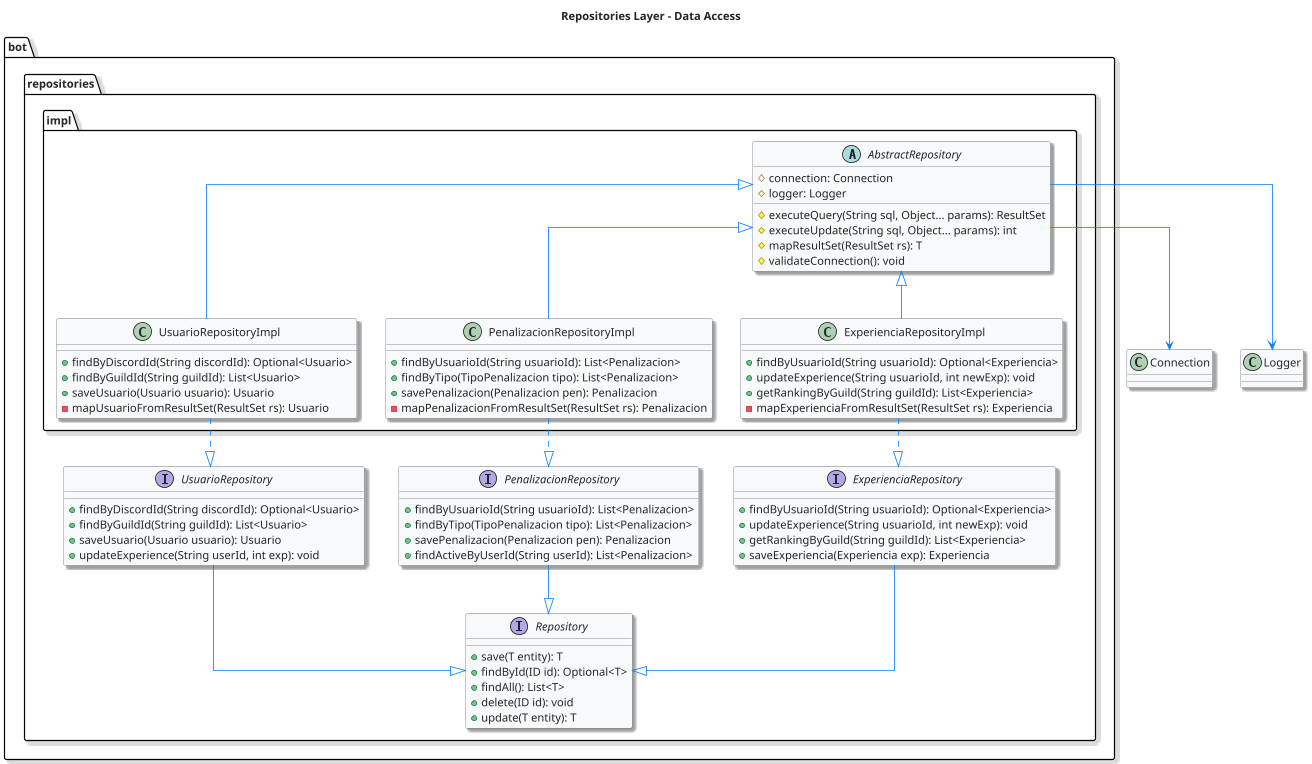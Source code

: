 @startuml Repositories_Layer
scale 0.8
skinparam backgroundColor white
skinparam classBackgroundColor #f8f9fa
skinparam classBorderColor #6c757d
skinparam classFontColor #212529
skinparam interfaceFontColor #212529
skinparam interfaceBackgroundColor #ffe8e8
skinparam abstractBackgroundColor #fff3cd
skinparam noteFontColor #212529
skinparam packageTitleColor #495057
skinparam packageTitleFontColor #495057
skinparam defaultFontColor #212529
skinparam ArrowColor #007bff
skinparam shadowing true
skinparam linetype ortho

title Repositories Layer - Data Access

' Clases externas
class Connection
class Logger

package bot.repositories {
  interface Repository {
    +save(T entity): T
    +findById(ID id): Optional<T>
    +findAll(): List<T>
    +delete(ID id): void
    +update(T entity): T
  }
  
  interface UsuarioRepository {
    +findByDiscordId(String discordId): Optional<Usuario>
    +findByGuildId(String guildId): List<Usuario>
    +saveUsuario(Usuario usuario): Usuario
    +updateExperience(String userId, int exp): void
  }
  
  interface PenalizacionRepository {
    +findByUsuarioId(String usuarioId): List<Penalizacion>
    +findByTipo(TipoPenalizacion tipo): List<Penalizacion>
    +savePenalizacion(Penalizacion pen): Penalizacion
    +findActiveByUserId(String userId): List<Penalizacion>
  }
  
  interface ExperienciaRepository {
    +findByUsuarioId(String usuarioId): Optional<Experiencia>
    +updateExperience(String usuarioId, int newExp): void
    +getRankingByGuild(String guildId): List<Experiencia>
    +saveExperiencia(Experiencia exp): Experiencia
  }
}

package bot.repositories.impl {
  abstract class AbstractRepository {
    #connection: Connection
    #logger: Logger
    #executeQuery(String sql, Object... params): ResultSet
    #executeUpdate(String sql, Object... params): int
    #mapResultSet(ResultSet rs): T
    #validateConnection(): void
  }
  
  class UsuarioRepositoryImpl {
    +findByDiscordId(String discordId): Optional<Usuario>
    +findByGuildId(String guildId): List<Usuario>
    +saveUsuario(Usuario usuario): Usuario
    -mapUsuarioFromResultSet(ResultSet rs): Usuario
  }
  
  class PenalizacionRepositoryImpl {
    +findByUsuarioId(String usuarioId): List<Penalizacion>
    +findByTipo(TipoPenalizacion tipo): List<Penalizacion>
    +savePenalizacion(Penalizacion pen): Penalizacion
    -mapPenalizacionFromResultSet(ResultSet rs): Penalizacion
  }
  
  class ExperienciaRepositoryImpl {
    +findByUsuarioId(String usuarioId): Optional<Experiencia>
    +updateExperience(String usuarioId, int newExp): void
    +getRankingByGuild(String guildId): List<Experiencia>
    -mapExperienciaFromResultSet(ResultSet rs): Experiencia
  }
}

' Relaciones de herencia/implementación
AbstractRepository <|-- UsuarioRepositoryImpl
AbstractRepository <|-- PenalizacionRepositoryImpl
AbstractRepository <|-- ExperienciaRepositoryImpl

UsuarioRepositoryImpl ..|> UsuarioRepository
PenalizacionRepositoryImpl ..|> PenalizacionRepository
ExperienciaRepositoryImpl ..|> ExperienciaRepository

UsuarioRepository --|> Repository
PenalizacionRepository --|> Repository
ExperienciaRepository --|> Repository

' Dependencias externas
AbstractRepository --> Connection
AbstractRepository --> Logger

@enduml
